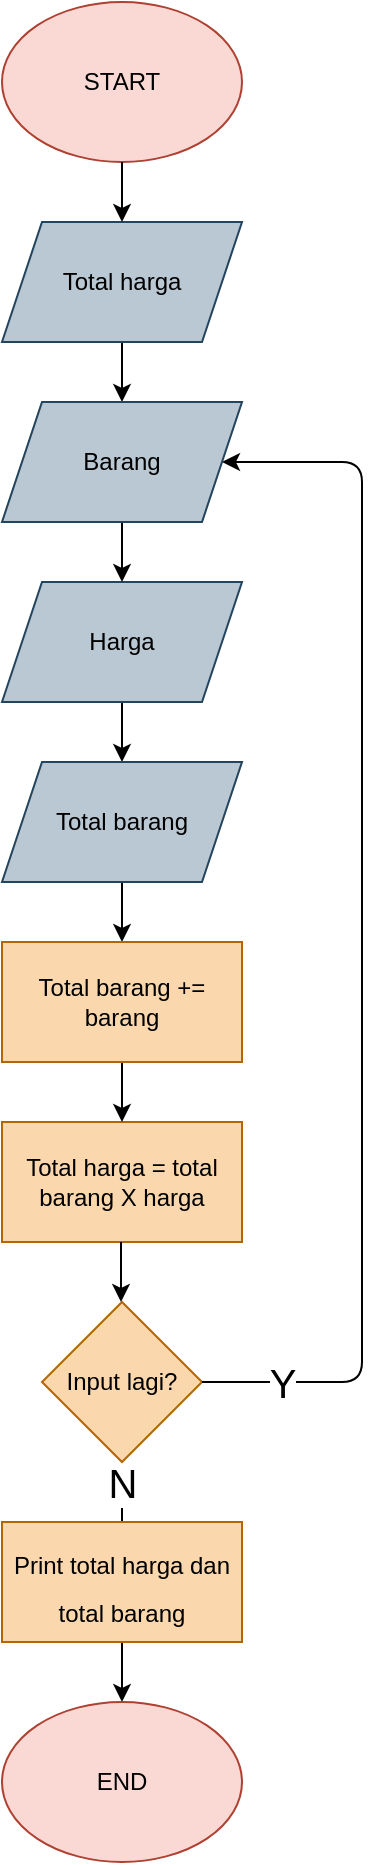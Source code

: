 <mxfile>
    <diagram id="EA7dToYjS1nO_QtjWfug" name="Page-1">
        <mxGraphModel dx="335" dy="572" grid="1" gridSize="10" guides="1" tooltips="1" connect="1" arrows="1" fold="1" page="1" pageScale="1" pageWidth="850" pageHeight="1100" math="0" shadow="0">
            <root>
                <mxCell id="0"/>
                <mxCell id="1" parent="0"/>
                <mxCell id="24" value="&lt;font color=&quot;#000000&quot;&gt;START&lt;/font&gt;" style="ellipse;whiteSpace=wrap;html=1;fillColor=#fad9d5;strokeColor=#ae4132;" vertex="1" parent="1">
                    <mxGeometry x="20" y="10" width="120" height="80" as="geometry"/>
                </mxCell>
                <mxCell id="25" value="" style="edgeStyle=none;html=1;fontSize=10;fontColor=#000000;" edge="1" parent="1" source="26" target="42">
                    <mxGeometry relative="1" as="geometry"/>
                </mxCell>
                <mxCell id="26" value="&lt;font color=&quot;#000000&quot;&gt;Total harga&lt;/font&gt;" style="shape=parallelogram;perimeter=parallelogramPerimeter;whiteSpace=wrap;html=1;fixedSize=1;fillColor=#bac8d3;strokeColor=#23445d;" vertex="1" parent="1">
                    <mxGeometry x="20" y="120" width="120" height="60" as="geometry"/>
                </mxCell>
                <mxCell id="27" value="" style="edgeStyle=none;html=1;fontSize=10;fontColor=#000000;" edge="1" parent="1" source="28" target="40">
                    <mxGeometry relative="1" as="geometry"/>
                </mxCell>
                <mxCell id="28" value="&lt;font color=&quot;#000000&quot;&gt;Harga&lt;/font&gt;" style="shape=parallelogram;perimeter=parallelogramPerimeter;whiteSpace=wrap;html=1;fixedSize=1;fillColor=#bac8d3;strokeColor=#23445d;" vertex="1" parent="1">
                    <mxGeometry x="20" y="300" width="120" height="60" as="geometry"/>
                </mxCell>
                <mxCell id="29" value="&lt;font color=&quot;#000000&quot;&gt;Total harga = total barang X harga&lt;/font&gt;" style="rounded=0;whiteSpace=wrap;html=1;fillColor=#fad7ac;strokeColor=#b46504;" vertex="1" parent="1">
                    <mxGeometry x="20" y="570" width="120" height="60" as="geometry"/>
                </mxCell>
                <mxCell id="30" style="edgeStyle=none;html=1;fontSize=20;fontColor=#000000;exitX=0.5;exitY=1;exitDx=0;exitDy=0;" edge="1" parent="1" source="32" target="38">
                    <mxGeometry relative="1" as="geometry">
                        <mxPoint x="280" y="780" as="targetPoint"/>
                        <Array as="points">
                            <mxPoint x="80" y="780"/>
                        </Array>
                    </mxGeometry>
                </mxCell>
                <mxCell id="31" value="&lt;font style=&quot;font-size: 20px;&quot;&gt;N&lt;/font&gt;" style="edgeLabel;html=1;align=center;verticalAlign=middle;resizable=0;points=[];fontSize=20;fontColor=#000000;" vertex="1" connectable="0" parent="30">
                    <mxGeometry x="0.04" y="-1" relative="1" as="geometry">
                        <mxPoint x="1" y="-16" as="offset"/>
                    </mxGeometry>
                </mxCell>
                <mxCell id="32" value="&lt;font color=&quot;#000000&quot;&gt;Input lagi?&lt;/font&gt;" style="rhombus;whiteSpace=wrap;html=1;fillColor=#fad7ac;strokeColor=#b46504;" vertex="1" parent="1">
                    <mxGeometry x="40" y="660" width="80" height="80" as="geometry"/>
                </mxCell>
                <mxCell id="33" value="" style="endArrow=classic;html=1;fontColor=#000000;exitX=0.5;exitY=1;exitDx=0;exitDy=0;entryX=0.5;entryY=0;entryDx=0;entryDy=0;" edge="1" parent="1" source="24" target="26">
                    <mxGeometry width="50" height="50" relative="1" as="geometry">
                        <mxPoint x="200" y="300" as="sourcePoint"/>
                        <mxPoint x="250" y="250" as="targetPoint"/>
                    </mxGeometry>
                </mxCell>
                <mxCell id="34" value="" style="edgeStyle=none;html=1;fontColor=#000000;exitX=0.5;exitY=1;exitDx=0;exitDy=0;entryX=0.5;entryY=0;entryDx=0;entryDy=0;" edge="1" parent="1">
                    <mxGeometry relative="1" as="geometry">
                        <mxPoint x="79.5" y="630" as="sourcePoint"/>
                        <mxPoint x="79.5" y="660" as="targetPoint"/>
                        <Array as="points"/>
                    </mxGeometry>
                </mxCell>
                <mxCell id="35" value="" style="edgeStyle=none;html=1;fontColor=#000000;exitX=0.5;exitY=1;exitDx=0;exitDy=0;entryX=1;entryY=0.5;entryDx=0;entryDy=0;" edge="1" parent="1" target="42">
                    <mxGeometry relative="1" as="geometry">
                        <mxPoint x="120" y="700" as="sourcePoint"/>
                        <mxPoint x="130" y="420" as="targetPoint"/>
                        <Array as="points">
                            <mxPoint x="200" y="700"/>
                            <mxPoint x="200" y="420"/>
                            <mxPoint x="200" y="240"/>
                        </Array>
                    </mxGeometry>
                </mxCell>
                <mxCell id="36" value="Y" style="edgeLabel;html=1;align=center;verticalAlign=middle;resizable=0;points=[];fontColor=#000000;fontSize=20;" vertex="1" connectable="0" parent="35">
                    <mxGeometry x="-0.735" relative="1" as="geometry">
                        <mxPoint x="-40" y="1" as="offset"/>
                    </mxGeometry>
                </mxCell>
                <mxCell id="37" value="" style="edgeStyle=none;html=1;fontSize=20;fontColor=#000000;" edge="1" parent="1" source="38" target="45">
                    <mxGeometry relative="1" as="geometry"/>
                </mxCell>
                <mxCell id="38" value="&lt;font color=&quot;#000000&quot; style=&quot;font-size: 12px&quot;&gt;Print total harga dan total barang&lt;/font&gt;" style="rounded=0;whiteSpace=wrap;html=1;fontSize=20;fillColor=#fad7ac;strokeColor=#b46504;" vertex="1" parent="1">
                    <mxGeometry x="20" y="770" width="120" height="60" as="geometry"/>
                </mxCell>
                <mxCell id="39" value="" style="edgeStyle=none;html=1;fontSize=10;fontColor=#000000;" edge="1" parent="1" source="40" target="44">
                    <mxGeometry relative="1" as="geometry"/>
                </mxCell>
                <mxCell id="40" value="&lt;font color=&quot;#000000&quot;&gt;Total barang&lt;/font&gt;" style="shape=parallelogram;perimeter=parallelogramPerimeter;whiteSpace=wrap;html=1;fixedSize=1;fillColor=#bac8d3;strokeColor=#23445d;" vertex="1" parent="1">
                    <mxGeometry x="20" y="390" width="120" height="60" as="geometry"/>
                </mxCell>
                <mxCell id="41" value="" style="edgeStyle=none;html=1;fontSize=10;fontColor=#000000;" edge="1" parent="1" source="42" target="28">
                    <mxGeometry relative="1" as="geometry"/>
                </mxCell>
                <mxCell id="42" value="&lt;font color=&quot;#000000&quot;&gt;Barang&lt;/font&gt;" style="shape=parallelogram;perimeter=parallelogramPerimeter;whiteSpace=wrap;html=1;fixedSize=1;fillColor=#bac8d3;strokeColor=#23445d;" vertex="1" parent="1">
                    <mxGeometry x="20" y="210" width="120" height="60" as="geometry"/>
                </mxCell>
                <mxCell id="43" value="" style="edgeStyle=none;html=1;fontSize=10;fontColor=#000000;" edge="1" parent="1" source="44" target="29">
                    <mxGeometry relative="1" as="geometry"/>
                </mxCell>
                <mxCell id="44" value="&lt;font color=&quot;#000000&quot;&gt;Total barang += barang&lt;/font&gt;" style="rounded=0;whiteSpace=wrap;html=1;fillColor=#fad7ac;strokeColor=#b46504;" vertex="1" parent="1">
                    <mxGeometry x="20" y="480" width="120" height="60" as="geometry"/>
                </mxCell>
                <mxCell id="45" value="&lt;font color=&quot;#000000&quot;&gt;END&lt;/font&gt;" style="ellipse;whiteSpace=wrap;html=1;fillColor=#fad9d5;strokeColor=#ae4132;" vertex="1" parent="1">
                    <mxGeometry x="20" y="860" width="120" height="80" as="geometry"/>
                </mxCell>
            </root>
        </mxGraphModel>
    </diagram>
</mxfile>